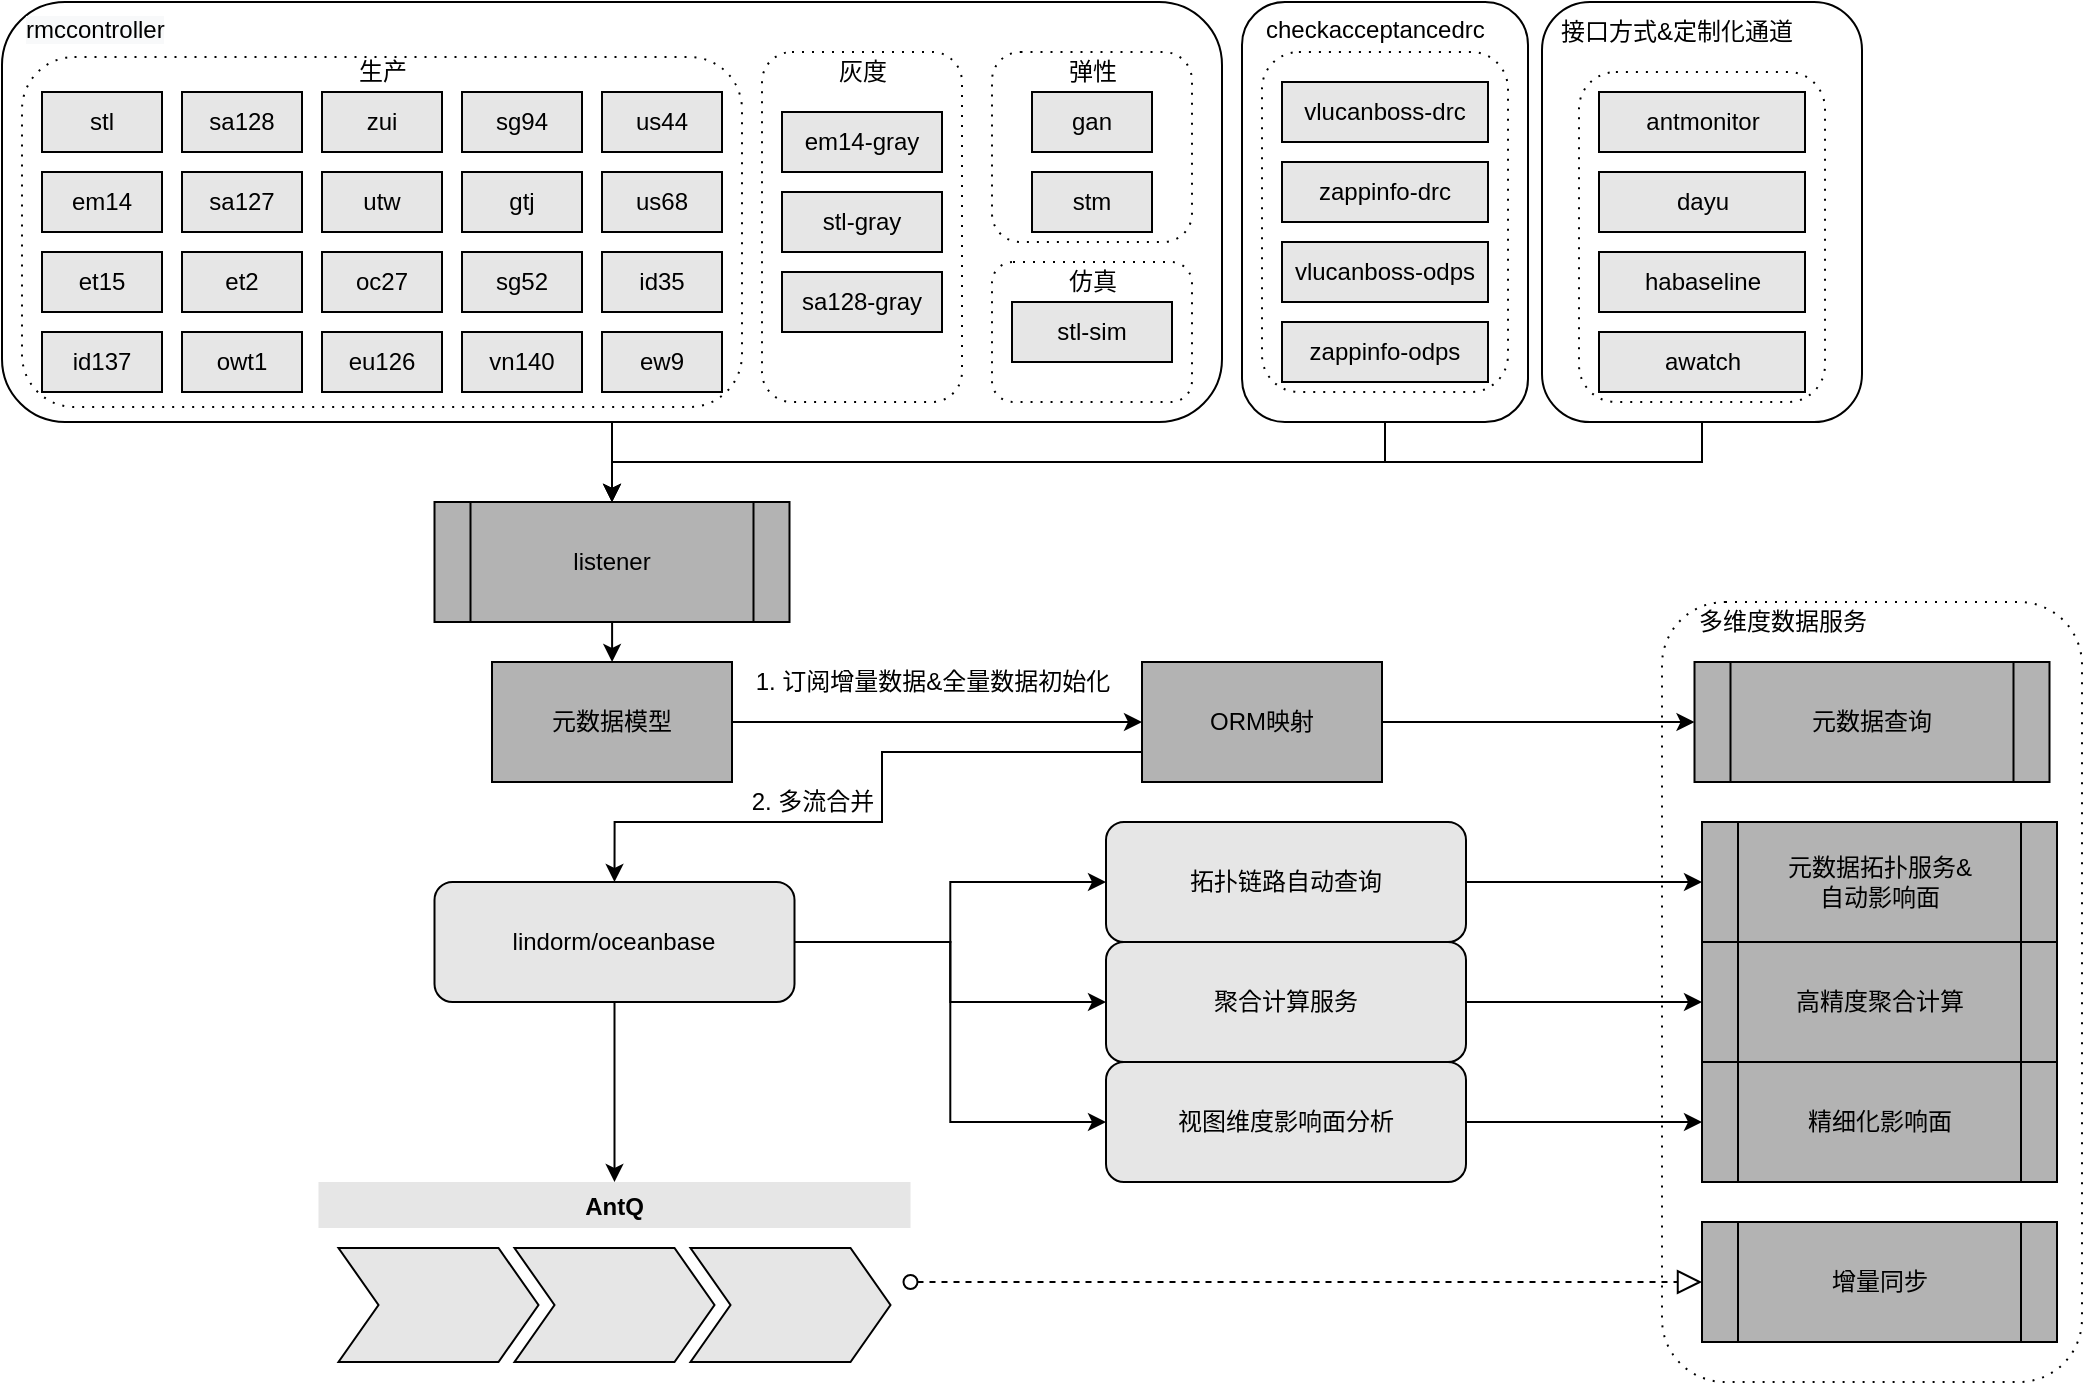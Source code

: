<mxfile version="14.1.8" type="github">
  <diagram id="nsVZ0QjiAOskGajyH8Sn" name="Page-1">
    <mxGraphModel dx="1426" dy="878" grid="1" gridSize="10" guides="1" tooltips="1" connect="1" arrows="1" fold="1" page="1" pageScale="1" pageWidth="827" pageHeight="1169" math="0" shadow="0">
      <root>
        <mxCell id="0" />
        <mxCell id="1" parent="0" />
        <mxCell id="PoibLMgNMMtjzj_5lVRd-1" value="" style="rounded=1;whiteSpace=wrap;html=1;" parent="1" vertex="1">
          <mxGeometry x="160" y="130" width="610" height="210" as="geometry" />
        </mxCell>
        <mxCell id="PoibLMgNMMtjzj_5lVRd-183" value="" style="shape=ext;rounded=1;html=1;whiteSpace=wrap;dashed=1;dashPattern=1 4;" parent="1" vertex="1">
          <mxGeometry x="170" y="157.5" width="360" height="175" as="geometry" />
        </mxCell>
        <mxCell id="PoibLMgNMMtjzj_5lVRd-179" style="edgeStyle=orthogonalEdgeStyle;rounded=0;orthogonalLoop=1;jettySize=auto;html=1;exitX=0.5;exitY=1;exitDx=0;exitDy=0;entryX=0.5;entryY=0;entryDx=0;entryDy=0;strokeColor=#000000;fillColor=#E6E6E6;" parent="1" source="PoibLMgNMMtjzj_5lVRd-1" target="PoibLMgNMMtjzj_5lVRd-172" edge="1">
          <mxGeometry relative="1" as="geometry" />
        </mxCell>
        <mxCell id="PoibLMgNMMtjzj_5lVRd-2" value="" style="shape=ext;rounded=1;html=1;whiteSpace=wrap;dashed=1;dashPattern=1 4;" parent="1" vertex="1">
          <mxGeometry x="655" y="260" width="100" height="70" as="geometry" />
        </mxCell>
        <mxCell id="PoibLMgNMMtjzj_5lVRd-3" value="" style="shape=ext;rounded=1;html=1;whiteSpace=wrap;dashed=1;dashPattern=1 4;" parent="1" vertex="1">
          <mxGeometry x="655" y="155" width="100" height="95" as="geometry" />
        </mxCell>
        <mxCell id="PoibLMgNMMtjzj_5lVRd-4" value="" style="shape=ext;rounded=1;html=1;whiteSpace=wrap;dashed=1;dashPattern=1 4;" parent="1" vertex="1">
          <mxGeometry x="540" y="155" width="100" height="175" as="geometry" />
        </mxCell>
        <mxCell id="PoibLMgNMMtjzj_5lVRd-5" value="" style="shape=ext;rounded=1;html=1;whiteSpace=wrap;dashed=1;dashPattern=1 4;" parent="1" vertex="1">
          <mxGeometry x="990" y="430" width="210" height="390" as="geometry" />
        </mxCell>
        <mxCell id="PoibLMgNMMtjzj_5lVRd-6" value="gtj" style="rounded=0;whiteSpace=wrap;html=1;fillColor=#E6E6E6;" parent="1" vertex="1">
          <mxGeometry x="390" y="215" width="60" height="30" as="geometry" />
        </mxCell>
        <mxCell id="PoibLMgNMMtjzj_5lVRd-7" value="sa128" style="rounded=0;whiteSpace=wrap;html=1;fillColor=#E6E6E6;" parent="1" vertex="1">
          <mxGeometry x="250" y="175" width="60" height="30" as="geometry" />
        </mxCell>
        <mxCell id="PoibLMgNMMtjzj_5lVRd-8" value="ew9" style="rounded=0;whiteSpace=wrap;html=1;fillColor=#E6E6E6;" parent="1" vertex="1">
          <mxGeometry x="460" y="295" width="60" height="30" as="geometry" />
        </mxCell>
        <mxCell id="PoibLMgNMMtjzj_5lVRd-9" value="gan" style="rounded=0;whiteSpace=wrap;html=1;fillColor=#E6E6E6;" parent="1" vertex="1">
          <mxGeometry x="675" y="175" width="60" height="30" as="geometry" />
        </mxCell>
        <mxCell id="PoibLMgNMMtjzj_5lVRd-10" value="et2" style="rounded=0;whiteSpace=wrap;html=1;fillColor=#E6E6E6;" parent="1" vertex="1">
          <mxGeometry x="250" y="255" width="60" height="30" as="geometry" />
        </mxCell>
        <mxCell id="PoibLMgNMMtjzj_5lVRd-11" value="zui" style="rounded=0;whiteSpace=wrap;html=1;fillColor=#E6E6E6;" parent="1" vertex="1">
          <mxGeometry x="320" y="175" width="60" height="30" as="geometry" />
        </mxCell>
        <mxCell id="PoibLMgNMMtjzj_5lVRd-12" value="et15" style="rounded=0;whiteSpace=wrap;html=1;fillColor=#E6E6E6;" parent="1" vertex="1">
          <mxGeometry x="180" y="255" width="60" height="30" as="geometry" />
        </mxCell>
        <mxCell id="PoibLMgNMMtjzj_5lVRd-13" value="stl" style="rounded=0;whiteSpace=wrap;html=1;fillColor=#E6E6E6;" parent="1" vertex="1">
          <mxGeometry x="180" y="175" width="60" height="30" as="geometry" />
        </mxCell>
        <mxCell id="PoibLMgNMMtjzj_5lVRd-14" value="em14" style="rounded=0;whiteSpace=wrap;html=1;fillColor=#E6E6E6;" parent="1" vertex="1">
          <mxGeometry x="180" y="215" width="60" height="30" as="geometry" />
        </mxCell>
        <mxCell id="PoibLMgNMMtjzj_5lVRd-15" value="us68" style="rounded=0;whiteSpace=wrap;html=1;fillColor=#E6E6E6;" parent="1" vertex="1">
          <mxGeometry x="460" y="215" width="60" height="30" as="geometry" />
        </mxCell>
        <mxCell id="PoibLMgNMMtjzj_5lVRd-16" value="owt1" style="rounded=0;whiteSpace=wrap;html=1;fillColor=#E6E6E6;" parent="1" vertex="1">
          <mxGeometry x="250" y="295" width="60" height="30" as="geometry" />
        </mxCell>
        <mxCell id="PoibLMgNMMtjzj_5lVRd-17" value="id137" style="rounded=0;whiteSpace=wrap;html=1;fillColor=#E6E6E6;" parent="1" vertex="1">
          <mxGeometry x="180" y="295" width="60" height="30" as="geometry" />
        </mxCell>
        <mxCell id="PoibLMgNMMtjzj_5lVRd-18" value="id35" style="rounded=0;whiteSpace=wrap;html=1;fillColor=#E6E6E6;" parent="1" vertex="1">
          <mxGeometry x="460" y="255" width="60" height="30" as="geometry" />
        </mxCell>
        <mxCell id="PoibLMgNMMtjzj_5lVRd-19" value="oc27" style="rounded=0;whiteSpace=wrap;html=1;fillColor=#E6E6E6;" parent="1" vertex="1">
          <mxGeometry x="320" y="255" width="60" height="30" as="geometry" />
        </mxCell>
        <mxCell id="PoibLMgNMMtjzj_5lVRd-20" value="us44" style="rounded=0;whiteSpace=wrap;html=1;fillColor=#E6E6E6;" parent="1" vertex="1">
          <mxGeometry x="460" y="175" width="60" height="30" as="geometry" />
        </mxCell>
        <mxCell id="PoibLMgNMMtjzj_5lVRd-21" value="sg52" style="rounded=0;whiteSpace=wrap;html=1;fillColor=#E6E6E6;" parent="1" vertex="1">
          <mxGeometry x="390" y="255" width="60" height="30" as="geometry" />
        </mxCell>
        <mxCell id="PoibLMgNMMtjzj_5lVRd-22" value="vn140" style="rounded=0;whiteSpace=wrap;html=1;fillColor=#E6E6E6;" parent="1" vertex="1">
          <mxGeometry x="390" y="295" width="60" height="30" as="geometry" />
        </mxCell>
        <mxCell id="PoibLMgNMMtjzj_5lVRd-23" value="stm" style="rounded=0;whiteSpace=wrap;html=1;fillColor=#E6E6E6;" parent="1" vertex="1">
          <mxGeometry x="675" y="215" width="60" height="30" as="geometry" />
        </mxCell>
        <mxCell id="PoibLMgNMMtjzj_5lVRd-24" value="sa127" style="rounded=0;whiteSpace=wrap;html=1;fillColor=#E6E6E6;" parent="1" vertex="1">
          <mxGeometry x="250" y="215" width="60" height="30" as="geometry" />
        </mxCell>
        <mxCell id="PoibLMgNMMtjzj_5lVRd-25" value="sg94" style="rounded=0;whiteSpace=wrap;html=1;fillColor=#E6E6E6;" parent="1" vertex="1">
          <mxGeometry x="390" y="175" width="60" height="30" as="geometry" />
        </mxCell>
        <mxCell id="PoibLMgNMMtjzj_5lVRd-26" value="utw" style="rounded=0;whiteSpace=wrap;html=1;fillColor=#E6E6E6;" parent="1" vertex="1">
          <mxGeometry x="320" y="215" width="60" height="30" as="geometry" />
        </mxCell>
        <mxCell id="PoibLMgNMMtjzj_5lVRd-115" style="edgeStyle=orthogonalEdgeStyle;rounded=0;orthogonalLoop=1;jettySize=auto;html=1;exitX=0.5;exitY=1;exitDx=0;exitDy=0;" parent="1" source="PoibLMgNMMtjzj_5lVRd-60" target="PoibLMgNMMtjzj_5lVRd-104" edge="1">
          <mxGeometry relative="1" as="geometry" />
        </mxCell>
        <mxCell id="XcVeGPaUejMlAvRpNJbj-27" style="edgeStyle=orthogonalEdgeStyle;rounded=0;orthogonalLoop=1;jettySize=auto;html=1;exitX=1;exitY=0.5;exitDx=0;exitDy=0;entryX=0;entryY=0.5;entryDx=0;entryDy=0;" parent="1" source="PoibLMgNMMtjzj_5lVRd-60" target="XcVeGPaUejMlAvRpNJbj-7" edge="1">
          <mxGeometry relative="1" as="geometry" />
        </mxCell>
        <mxCell id="XcVeGPaUejMlAvRpNJbj-28" style="edgeStyle=orthogonalEdgeStyle;rounded=0;orthogonalLoop=1;jettySize=auto;html=1;exitX=1;exitY=0.5;exitDx=0;exitDy=0;entryX=0;entryY=0.5;entryDx=0;entryDy=0;" parent="1" source="PoibLMgNMMtjzj_5lVRd-60" target="XcVeGPaUejMlAvRpNJbj-16" edge="1">
          <mxGeometry relative="1" as="geometry" />
        </mxCell>
        <mxCell id="XcVeGPaUejMlAvRpNJbj-32" style="edgeStyle=orthogonalEdgeStyle;rounded=0;orthogonalLoop=1;jettySize=auto;html=1;exitX=1;exitY=0.5;exitDx=0;exitDy=0;entryX=0;entryY=0.5;entryDx=0;entryDy=0;" parent="1" source="PoibLMgNMMtjzj_5lVRd-60" target="XcVeGPaUejMlAvRpNJbj-33" edge="1">
          <mxGeometry relative="1" as="geometry">
            <mxPoint x="630" y="680" as="targetPoint" />
          </mxGeometry>
        </mxCell>
        <mxCell id="PoibLMgNMMtjzj_5lVRd-60" value="lindorm/oceanbase" style="rounded=1;whiteSpace=wrap;html=1;fillColor=#E6E6E6;" parent="1" vertex="1">
          <mxGeometry x="376.25" y="570" width="180" height="60" as="geometry" />
        </mxCell>
        <mxCell id="PoibLMgNMMtjzj_5lVRd-67" value="&lt;div style=&quot;text-align: left&quot;&gt;&lt;br&gt;&lt;/div&gt;" style="text;html=1;align=center;verticalAlign=middle;resizable=0;points=[];autosize=1;" parent="1" vertex="1">
          <mxGeometry x="725" y="305" width="20" height="20" as="geometry" />
        </mxCell>
        <mxCell id="PoibLMgNMMtjzj_5lVRd-92" value="eu126" style="rounded=0;whiteSpace=wrap;html=1;fillColor=#E6E6E6;" parent="1" vertex="1">
          <mxGeometry x="320" y="295" width="60" height="30" as="geometry" />
        </mxCell>
        <mxCell id="PoibLMgNMMtjzj_5lVRd-93" value="em14-gray" style="rounded=0;whiteSpace=wrap;html=1;fillColor=#E6E6E6;" parent="1" vertex="1">
          <mxGeometry x="550" y="185" width="80" height="30" as="geometry" />
        </mxCell>
        <mxCell id="PoibLMgNMMtjzj_5lVRd-94" value="stl-gray" style="rounded=0;whiteSpace=wrap;html=1;fillColor=#E6E6E6;" parent="1" vertex="1">
          <mxGeometry x="550" y="225" width="80" height="30" as="geometry" />
        </mxCell>
        <mxCell id="PoibLMgNMMtjzj_5lVRd-95" value="sa128-gray" style="rounded=0;whiteSpace=wrap;html=1;fillColor=#E6E6E6;" parent="1" vertex="1">
          <mxGeometry x="550" y="265" width="80" height="30" as="geometry" />
        </mxCell>
        <mxCell id="PoibLMgNMMtjzj_5lVRd-96" value="stl-sim" style="rounded=0;whiteSpace=wrap;html=1;fillColor=#E6E6E6;" parent="1" vertex="1">
          <mxGeometry x="665" y="280" width="80" height="30" as="geometry" />
        </mxCell>
        <mxCell id="PoibLMgNMMtjzj_5lVRd-97" value="生产" style="text;html=1;align=center;verticalAlign=middle;resizable=0;points=[];autosize=1;" parent="1" vertex="1">
          <mxGeometry x="330" y="155" width="40" height="20" as="geometry" />
        </mxCell>
        <mxCell id="PoibLMgNMMtjzj_5lVRd-98" value="灰度" style="text;html=1;align=center;verticalAlign=middle;resizable=0;points=[];autosize=1;" parent="1" vertex="1">
          <mxGeometry x="570" y="155" width="40" height="20" as="geometry" />
        </mxCell>
        <mxCell id="PoibLMgNMMtjzj_5lVRd-99" value="弹性" style="text;html=1;align=center;verticalAlign=middle;resizable=0;points=[];autosize=1;" parent="1" vertex="1">
          <mxGeometry x="685" y="155" width="40" height="20" as="geometry" />
        </mxCell>
        <mxCell id="PoibLMgNMMtjzj_5lVRd-100" value="仿真" style="text;html=1;align=center;verticalAlign=middle;resizable=0;points=[];autosize=1;" parent="1" vertex="1">
          <mxGeometry x="685" y="260" width="40" height="20" as="geometry" />
        </mxCell>
        <mxCell id="PoibLMgNMMtjzj_5lVRd-119" value="&lt;meta charset=&quot;utf-8&quot;&gt;&lt;span style=&quot;color: rgb(0, 0, 0); font-family: helvetica; font-size: 12px; font-style: normal; font-weight: 400; letter-spacing: normal; text-align: center; text-indent: 0px; text-transform: none; word-spacing: 0px; background-color: rgb(248, 249, 250); display: inline; float: none;&quot;&gt;rmccontroller&lt;/span&gt;" style="text;whiteSpace=wrap;html=1;" parent="1" vertex="1">
          <mxGeometry x="170" y="130" width="90" height="30" as="geometry" />
        </mxCell>
        <mxCell id="PoibLMgNMMtjzj_5lVRd-180" style="edgeStyle=orthogonalEdgeStyle;rounded=0;orthogonalLoop=1;jettySize=auto;html=1;exitX=0.5;exitY=1;exitDx=0;exitDy=0;entryX=0.5;entryY=0;entryDx=0;entryDy=0;strokeColor=#000000;fillColor=#E6E6E6;" parent="1" source="PoibLMgNMMtjzj_5lVRd-120" target="PoibLMgNMMtjzj_5lVRd-172" edge="1">
          <mxGeometry relative="1" as="geometry" />
        </mxCell>
        <mxCell id="PoibLMgNMMtjzj_5lVRd-120" value="" style="rounded=1;whiteSpace=wrap;html=1;" parent="1" vertex="1">
          <mxGeometry x="780" y="130" width="143" height="210" as="geometry" />
        </mxCell>
        <mxCell id="PoibLMgNMMtjzj_5lVRd-124" value="" style="shape=ext;rounded=1;html=1;whiteSpace=wrap;dashed=1;dashPattern=1 4;" parent="1" vertex="1">
          <mxGeometry x="790" y="155" width="123" height="170" as="geometry" />
        </mxCell>
        <mxCell id="PoibLMgNMMtjzj_5lVRd-132" value="vlucanboss-drc" style="rounded=0;whiteSpace=wrap;html=1;fillColor=#E6E6E6;" parent="1" vertex="1">
          <mxGeometry x="800" y="170" width="103" height="30" as="geometry" />
        </mxCell>
        <mxCell id="PoibLMgNMMtjzj_5lVRd-133" value="zappinfo-drc" style="rounded=0;whiteSpace=wrap;html=1;fillColor=#E6E6E6;" parent="1" vertex="1">
          <mxGeometry x="800" y="210" width="103" height="30" as="geometry" />
        </mxCell>
        <mxCell id="PoibLMgNMMtjzj_5lVRd-156" value="&lt;font style=&quot;font-size: 12px&quot;&gt;&lt;span style=&quot;background-color: rgb(255 , 255 , 255)&quot;&gt;checkacceptancedrc&lt;/span&gt;&lt;/font&gt;" style="text;whiteSpace=wrap;html=1;" parent="1" vertex="1">
          <mxGeometry x="790" y="130" width="90" height="30" as="geometry" />
        </mxCell>
        <mxCell id="PoibLMgNMMtjzj_5lVRd-157" value="" style="startArrow=oval;startFill=0;startSize=7;endArrow=block;endFill=0;endSize=10;dashed=1;html=1;strokeColor=#000000;fillColor=#E6E6E6;entryX=0;entryY=0.5;entryDx=0;entryDy=0;" parent="1" source="PoibLMgNMMtjzj_5lVRd-104" target="PoibLMgNMMtjzj_5lVRd-176" edge="1">
          <mxGeometry relative="1" as="geometry">
            <mxPoint x="852" y="610" as="sourcePoint" />
            <mxPoint x="692" y="745" as="targetPoint" />
          </mxGeometry>
        </mxCell>
        <mxCell id="PoibLMgNMMtjzj_5lVRd-164" value="vlucanboss-odps" style="rounded=0;whiteSpace=wrap;html=1;fillColor=#E6E6E6;" parent="1" vertex="1">
          <mxGeometry x="800" y="250" width="103" height="30" as="geometry" />
        </mxCell>
        <mxCell id="PoibLMgNMMtjzj_5lVRd-165" value="zappinfo-odps" style="rounded=0;whiteSpace=wrap;html=1;fillColor=#E6E6E6;" parent="1" vertex="1">
          <mxGeometry x="800" y="290" width="103" height="30" as="geometry" />
        </mxCell>
        <mxCell id="XcVeGPaUejMlAvRpNJbj-3" value="" style="edgeStyle=orthogonalEdgeStyle;rounded=0;orthogonalLoop=1;jettySize=auto;html=1;" parent="1" source="PoibLMgNMMtjzj_5lVRd-172" target="XcVeGPaUejMlAvRpNJbj-2" edge="1">
          <mxGeometry relative="1" as="geometry" />
        </mxCell>
        <mxCell id="PoibLMgNMMtjzj_5lVRd-172" value="&lt;span&gt;listener&lt;/span&gt;" style="shape=process;whiteSpace=wrap;html=1;backgroundOutline=1;strokeColor=#000000;fillColor=#B3B3B3;" parent="1" vertex="1">
          <mxGeometry x="376.25" y="380" width="177.5" height="60" as="geometry" />
        </mxCell>
        <mxCell id="PoibLMgNMMtjzj_5lVRd-173" value="&lt;span&gt;元数据拓扑服务&amp;amp;&lt;br&gt;自动影响面&lt;/span&gt;" style="shape=process;whiteSpace=wrap;html=1;backgroundOutline=1;strokeColor=#000000;fillColor=#B3B3B3;" parent="1" vertex="1">
          <mxGeometry x="1010" y="540" width="177.5" height="60" as="geometry" />
        </mxCell>
        <mxCell id="PoibLMgNMMtjzj_5lVRd-174" value="&lt;span&gt;高精度聚合计算&lt;/span&gt;" style="shape=process;whiteSpace=wrap;html=1;backgroundOutline=1;strokeColor=#000000;fillColor=#B3B3B3;" parent="1" vertex="1">
          <mxGeometry x="1010" y="600" width="177.5" height="60" as="geometry" />
        </mxCell>
        <mxCell id="PoibLMgNMMtjzj_5lVRd-176" value="&lt;span&gt;增量同步&lt;/span&gt;" style="shape=process;whiteSpace=wrap;html=1;backgroundOutline=1;strokeColor=#000000;fillColor=#B3B3B3;" parent="1" vertex="1">
          <mxGeometry x="1010" y="740" width="177.5" height="60" as="geometry" />
        </mxCell>
        <mxCell id="PoibLMgNMMtjzj_5lVRd-104" value="AntQ" style="swimlane;childLayout=stackLayout;horizontal=1;fillColor=#E6E6E6;horizontalStack=1;resizeParent=1;resizeParentMax=0;resizeLast=0;collapsible=0;strokeColor=none;stackBorder=10;stackSpacing=-12;resizable=1;align=center;points=[];fontColor=#000000;" parent="1" vertex="1">
          <mxGeometry x="318.25" y="720" width="296" height="100" as="geometry" />
        </mxCell>
        <mxCell id="PoibLMgNMMtjzj_5lVRd-105" value="" style="shape=step;perimeter=stepPerimeter;fixedSize=1;points=[];fillColor=#E6E6E6;" parent="PoibLMgNMMtjzj_5lVRd-104" vertex="1">
          <mxGeometry x="10" y="33" width="100" height="57" as="geometry" />
        </mxCell>
        <mxCell id="PoibLMgNMMtjzj_5lVRd-106" value="" style="shape=step;perimeter=stepPerimeter;fixedSize=1;points=[];fillColor=#E6E6E6;" parent="PoibLMgNMMtjzj_5lVRd-104" vertex="1">
          <mxGeometry x="98" y="33" width="100" height="57" as="geometry" />
        </mxCell>
        <mxCell id="PoibLMgNMMtjzj_5lVRd-107" value="" style="shape=step;perimeter=stepPerimeter;fixedSize=1;points=[];fillColor=#E6E6E6;" parent="PoibLMgNMMtjzj_5lVRd-104" vertex="1">
          <mxGeometry x="186" y="33" width="100" height="57" as="geometry" />
        </mxCell>
        <mxCell id="PoibLMgNMMtjzj_5lVRd-185" value="多维度数据服务" style="text;html=1;align=center;verticalAlign=middle;resizable=0;points=[];autosize=1;" parent="1" vertex="1">
          <mxGeometry x="1000" y="430" width="100" height="20" as="geometry" />
        </mxCell>
        <mxCell id="IravUTmpIhsH4K6AYedB-1" value="1. 订阅增量数据&amp;amp;全量数据初始化" style="text;html=1;align=center;verticalAlign=middle;resizable=0;points=[];autosize=1;" parent="1" vertex="1">
          <mxGeometry x="530" y="460" width="190" height="20" as="geometry" />
        </mxCell>
        <mxCell id="IravUTmpIhsH4K6AYedB-2" value="2. 多流合并" style="text;html=1;align=center;verticalAlign=middle;resizable=0;points=[];autosize=1;" parent="1" vertex="1">
          <mxGeometry x="525" y="520" width="80" height="20" as="geometry" />
        </mxCell>
        <mxCell id="IravUTmpIhsH4K6AYedB-4" value="&lt;span&gt;元数据查询&lt;/span&gt;" style="shape=process;whiteSpace=wrap;html=1;backgroundOutline=1;strokeColor=#000000;fillColor=#B3B3B3;" parent="1" vertex="1">
          <mxGeometry x="1006.25" y="460" width="177.5" height="60" as="geometry" />
        </mxCell>
        <mxCell id="XcVeGPaUejMlAvRpNJbj-5" value="" style="edgeStyle=orthogonalEdgeStyle;rounded=0;orthogonalLoop=1;jettySize=auto;html=1;" parent="1" source="XcVeGPaUejMlAvRpNJbj-2" target="XcVeGPaUejMlAvRpNJbj-4" edge="1">
          <mxGeometry relative="1" as="geometry" />
        </mxCell>
        <mxCell id="XcVeGPaUejMlAvRpNJbj-2" value="元数据模型" style="whiteSpace=wrap;html=1;fillColor=#B3B3B3;" parent="1" vertex="1">
          <mxGeometry x="405" y="460" width="120" height="60" as="geometry" />
        </mxCell>
        <mxCell id="XcVeGPaUejMlAvRpNJbj-6" style="edgeStyle=orthogonalEdgeStyle;rounded=0;orthogonalLoop=1;jettySize=auto;html=1;exitX=0;exitY=0.75;exitDx=0;exitDy=0;entryX=0.5;entryY=0;entryDx=0;entryDy=0;" parent="1" source="XcVeGPaUejMlAvRpNJbj-4" target="PoibLMgNMMtjzj_5lVRd-60" edge="1">
          <mxGeometry relative="1" as="geometry">
            <Array as="points">
              <mxPoint x="600" y="505" />
              <mxPoint x="600" y="540" />
              <mxPoint x="466" y="540" />
            </Array>
          </mxGeometry>
        </mxCell>
        <mxCell id="XcVeGPaUejMlAvRpNJbj-29" style="edgeStyle=orthogonalEdgeStyle;rounded=0;orthogonalLoop=1;jettySize=auto;html=1;exitX=1;exitY=0.5;exitDx=0;exitDy=0;entryX=0;entryY=0.5;entryDx=0;entryDy=0;" parent="1" source="XcVeGPaUejMlAvRpNJbj-4" target="IravUTmpIhsH4K6AYedB-4" edge="1">
          <mxGeometry relative="1" as="geometry" />
        </mxCell>
        <mxCell id="XcVeGPaUejMlAvRpNJbj-4" value="ORM映射" style="whiteSpace=wrap;html=1;fillColor=#B3B3B3;" parent="1" vertex="1">
          <mxGeometry x="730" y="460" width="120" height="60" as="geometry" />
        </mxCell>
        <mxCell id="XcVeGPaUejMlAvRpNJbj-30" style="edgeStyle=orthogonalEdgeStyle;rounded=0;orthogonalLoop=1;jettySize=auto;html=1;exitX=1;exitY=0.5;exitDx=0;exitDy=0;" parent="1" source="XcVeGPaUejMlAvRpNJbj-7" target="PoibLMgNMMtjzj_5lVRd-173" edge="1">
          <mxGeometry relative="1" as="geometry" />
        </mxCell>
        <mxCell id="XcVeGPaUejMlAvRpNJbj-7" value="拓扑链路自动查询" style="rounded=1;whiteSpace=wrap;html=1;fillColor=#E6E6E6;" parent="1" vertex="1">
          <mxGeometry x="712" y="540" width="180" height="60" as="geometry" />
        </mxCell>
        <mxCell id="XcVeGPaUejMlAvRpNJbj-31" style="edgeStyle=orthogonalEdgeStyle;rounded=0;orthogonalLoop=1;jettySize=auto;html=1;exitX=1;exitY=0.5;exitDx=0;exitDy=0;" parent="1" source="XcVeGPaUejMlAvRpNJbj-16" target="PoibLMgNMMtjzj_5lVRd-174" edge="1">
          <mxGeometry relative="1" as="geometry" />
        </mxCell>
        <mxCell id="XcVeGPaUejMlAvRpNJbj-16" value="聚合计算服务" style="rounded=1;whiteSpace=wrap;html=1;fillColor=#E6E6E6;" parent="1" vertex="1">
          <mxGeometry x="712" y="600" width="180" height="60" as="geometry" />
        </mxCell>
        <mxCell id="XcVeGPaUejMlAvRpNJbj-26" style="edgeStyle=orthogonalEdgeStyle;rounded=0;orthogonalLoop=1;jettySize=auto;html=1;exitX=0.5;exitY=1;exitDx=0;exitDy=0;entryX=0.5;entryY=0;entryDx=0;entryDy=0;" parent="1" source="XcVeGPaUejMlAvRpNJbj-19" target="PoibLMgNMMtjzj_5lVRd-172" edge="1">
          <mxGeometry relative="1" as="geometry" />
        </mxCell>
        <mxCell id="XcVeGPaUejMlAvRpNJbj-19" value="" style="rounded=1;whiteSpace=wrap;html=1;" parent="1" vertex="1">
          <mxGeometry x="930" y="130" width="160" height="210" as="geometry" />
        </mxCell>
        <mxCell id="XcVeGPaUejMlAvRpNJbj-20" value="接口方式&amp;amp;定制化通道" style="text;html=1;align=center;verticalAlign=middle;resizable=0;points=[];autosize=1;" parent="1" vertex="1">
          <mxGeometry x="931.5" y="135" width="130" height="20" as="geometry" />
        </mxCell>
        <mxCell id="XcVeGPaUejMlAvRpNJbj-21" value="" style="shape=ext;rounded=1;html=1;whiteSpace=wrap;dashed=1;dashPattern=1 4;" parent="1" vertex="1">
          <mxGeometry x="948.5" y="165" width="123" height="165" as="geometry" />
        </mxCell>
        <mxCell id="XcVeGPaUejMlAvRpNJbj-22" value="antmonitor" style="rounded=0;whiteSpace=wrap;html=1;fillColor=#E6E6E6;" parent="1" vertex="1">
          <mxGeometry x="958.5" y="175" width="103" height="30" as="geometry" />
        </mxCell>
        <mxCell id="XcVeGPaUejMlAvRpNJbj-23" value="dayu" style="rounded=0;whiteSpace=wrap;html=1;fillColor=#E6E6E6;" parent="1" vertex="1">
          <mxGeometry x="958.5" y="215" width="103" height="30" as="geometry" />
        </mxCell>
        <mxCell id="XcVeGPaUejMlAvRpNJbj-24" value="habaseline" style="rounded=0;whiteSpace=wrap;html=1;fillColor=#E6E6E6;" parent="1" vertex="1">
          <mxGeometry x="958.5" y="255" width="103" height="30" as="geometry" />
        </mxCell>
        <mxCell id="XcVeGPaUejMlAvRpNJbj-35" style="edgeStyle=orthogonalEdgeStyle;rounded=0;orthogonalLoop=1;jettySize=auto;html=1;exitX=1;exitY=0.5;exitDx=0;exitDy=0;entryX=0;entryY=0.5;entryDx=0;entryDy=0;" parent="1" source="XcVeGPaUejMlAvRpNJbj-33" target="XcVeGPaUejMlAvRpNJbj-34" edge="1">
          <mxGeometry relative="1" as="geometry" />
        </mxCell>
        <mxCell id="XcVeGPaUejMlAvRpNJbj-33" value="视图维度影响面分析" style="rounded=1;whiteSpace=wrap;html=1;fillColor=#E6E6E6;" parent="1" vertex="1">
          <mxGeometry x="712" y="660" width="180" height="60" as="geometry" />
        </mxCell>
        <mxCell id="XcVeGPaUejMlAvRpNJbj-34" value="&lt;span&gt;精细化影响面&lt;/span&gt;" style="shape=process;whiteSpace=wrap;html=1;backgroundOutline=1;strokeColor=#000000;fillColor=#B3B3B3;" parent="1" vertex="1">
          <mxGeometry x="1010" y="660" width="177.5" height="60" as="geometry" />
        </mxCell>
        <mxCell id="PfL8-ZpeJPsYtOyphszb-1" value="&lt;span&gt;高精度聚合计算&lt;/span&gt;" style="shape=process;whiteSpace=wrap;html=1;backgroundOutline=1;strokeColor=#000000;fillColor=#B3B3B3;" vertex="1" parent="1">
          <mxGeometry x="1010" y="600" width="177.5" height="60" as="geometry" />
        </mxCell>
        <mxCell id="PfL8-ZpeJPsYtOyphszb-2" value="awatch" style="rounded=0;whiteSpace=wrap;html=1;fillColor=#E6E6E6;" vertex="1" parent="1">
          <mxGeometry x="958.5" y="295" width="103" height="30" as="geometry" />
        </mxCell>
      </root>
    </mxGraphModel>
  </diagram>
</mxfile>

